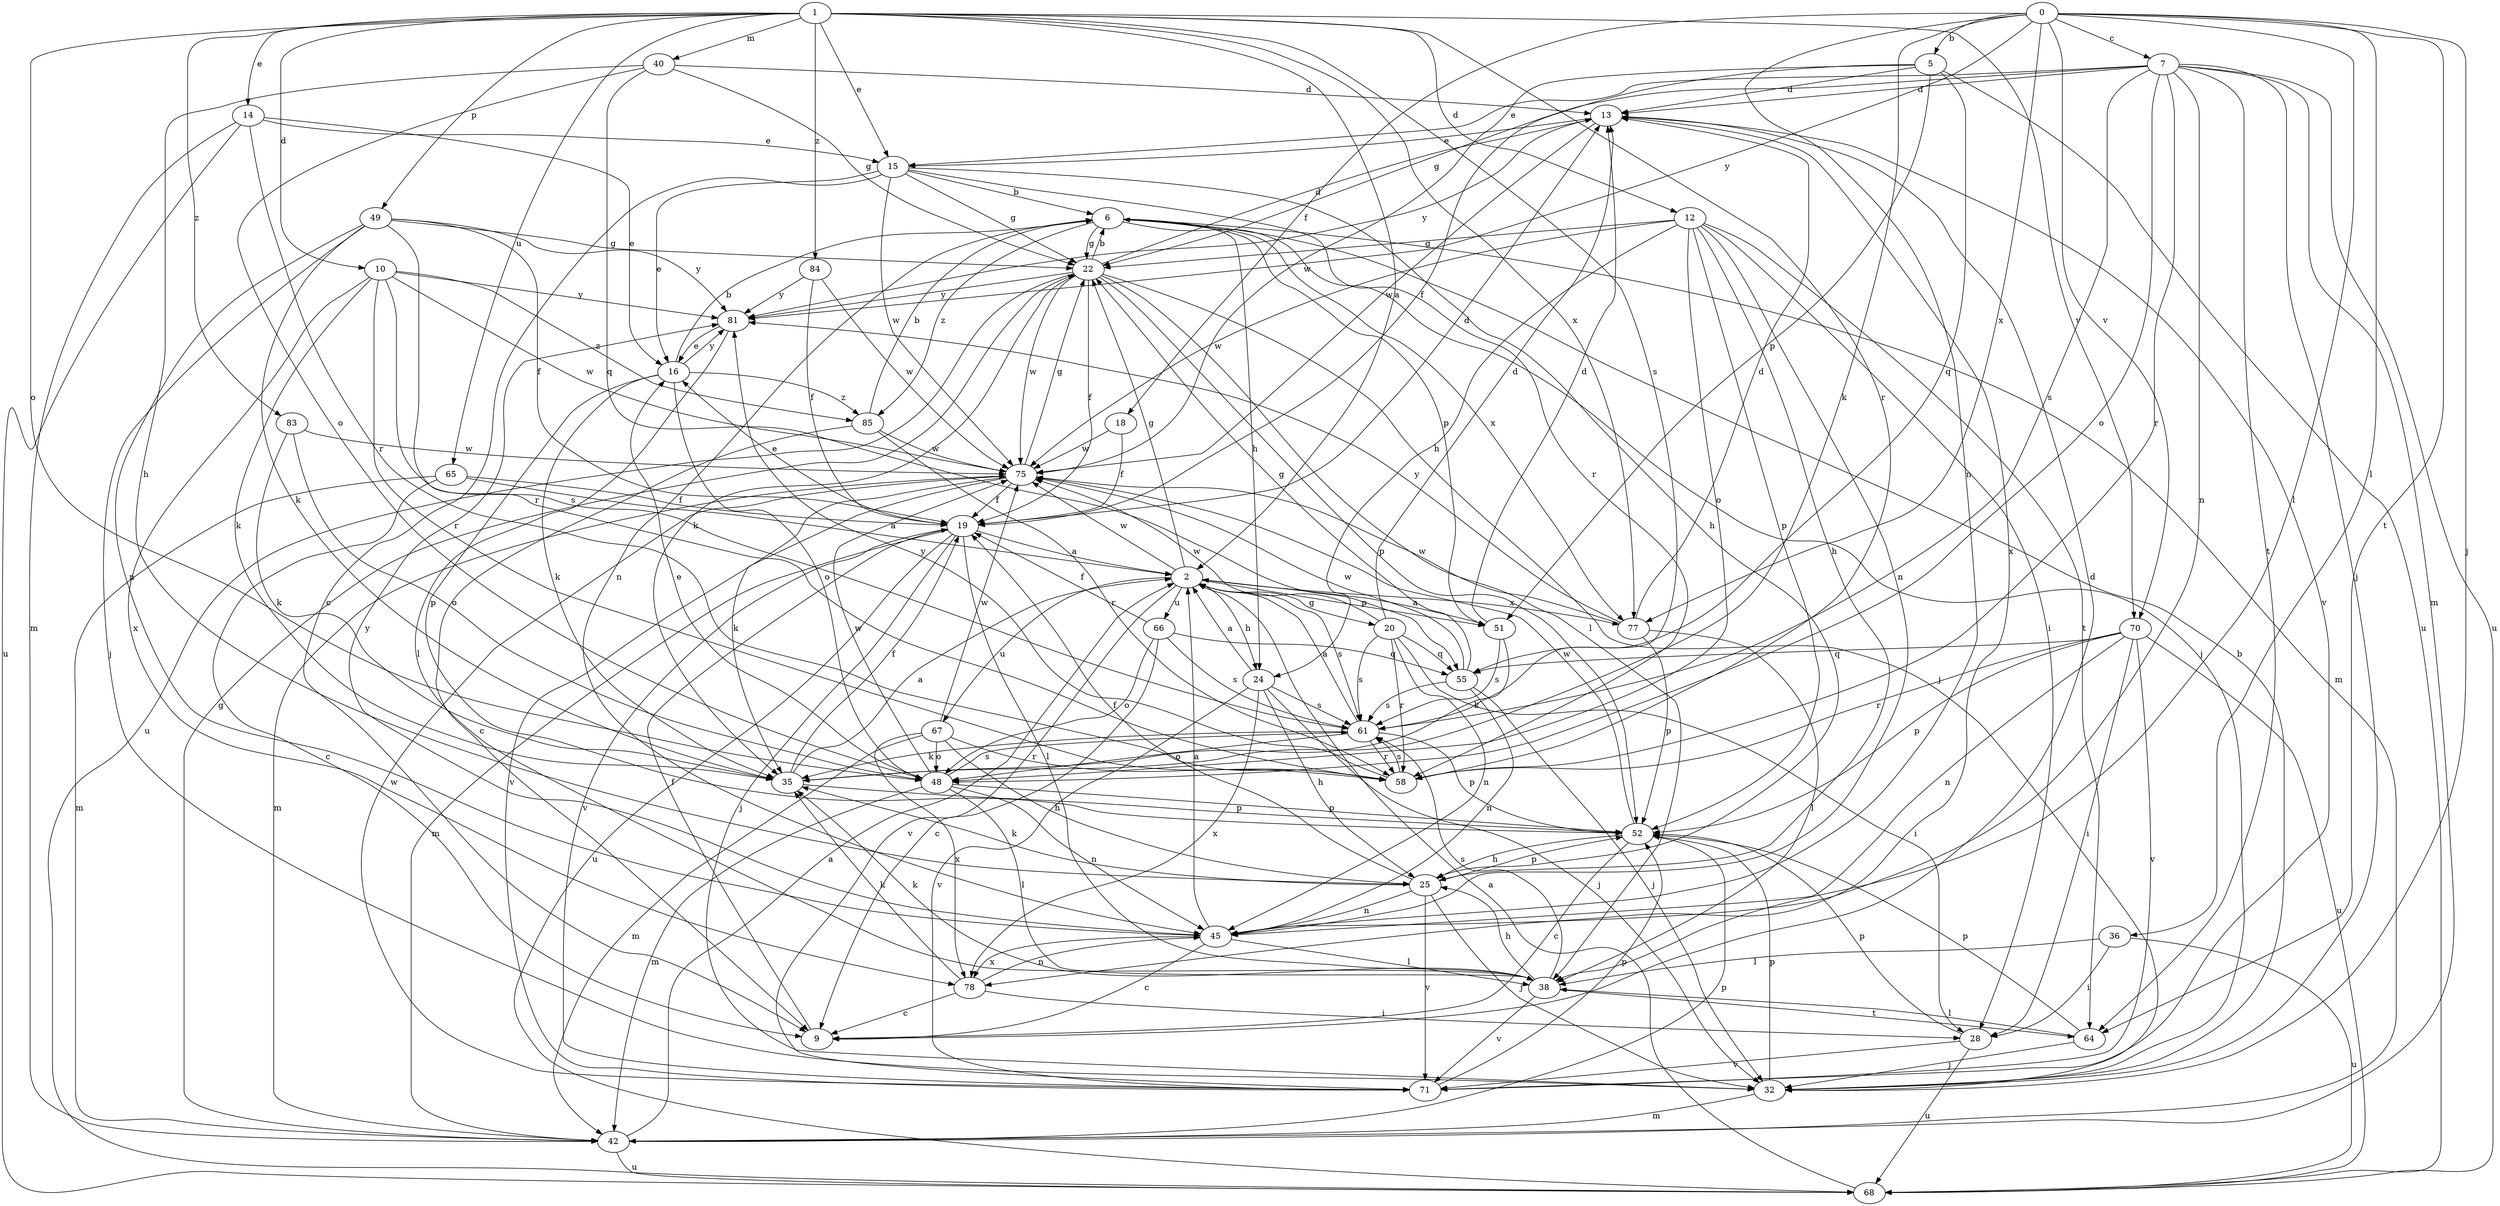 strict digraph  {
0;
1;
2;
5;
6;
7;
9;
10;
12;
13;
14;
15;
16;
18;
19;
20;
22;
24;
25;
28;
32;
35;
36;
38;
40;
42;
45;
48;
49;
51;
52;
55;
58;
61;
64;
65;
66;
67;
68;
70;
71;
75;
77;
78;
81;
83;
84;
85;
0 -> 5  [label=b];
0 -> 7  [label=c];
0 -> 18  [label=f];
0 -> 32  [label=j];
0 -> 35  [label=k];
0 -> 36  [label=l];
0 -> 38  [label=l];
0 -> 45  [label=n];
0 -> 64  [label=t];
0 -> 70  [label=v];
0 -> 77  [label=x];
0 -> 81  [label=y];
1 -> 2  [label=a];
1 -> 10  [label=d];
1 -> 12  [label=d];
1 -> 14  [label=e];
1 -> 15  [label=e];
1 -> 40  [label=m];
1 -> 48  [label=o];
1 -> 49  [label=p];
1 -> 58  [label=r];
1 -> 61  [label=s];
1 -> 65  [label=u];
1 -> 70  [label=v];
1 -> 77  [label=x];
1 -> 83  [label=z];
1 -> 84  [label=z];
2 -> 20  [label=g];
2 -> 22  [label=g];
2 -> 24  [label=h];
2 -> 51  [label=p];
2 -> 61  [label=s];
2 -> 66  [label=u];
2 -> 67  [label=u];
2 -> 71  [label=v];
2 -> 75  [label=w];
2 -> 77  [label=x];
5 -> 13  [label=d];
5 -> 19  [label=f];
5 -> 51  [label=p];
5 -> 55  [label=q];
5 -> 68  [label=u];
5 -> 75  [label=w];
6 -> 22  [label=g];
6 -> 24  [label=h];
6 -> 32  [label=j];
6 -> 42  [label=m];
6 -> 45  [label=n];
6 -> 51  [label=p];
6 -> 77  [label=x];
6 -> 85  [label=z];
7 -> 13  [label=d];
7 -> 15  [label=e];
7 -> 22  [label=g];
7 -> 32  [label=j];
7 -> 42  [label=m];
7 -> 45  [label=n];
7 -> 48  [label=o];
7 -> 58  [label=r];
7 -> 61  [label=s];
7 -> 64  [label=t];
7 -> 68  [label=u];
9 -> 13  [label=d];
9 -> 19  [label=f];
10 -> 35  [label=k];
10 -> 58  [label=r];
10 -> 61  [label=s];
10 -> 75  [label=w];
10 -> 78  [label=x];
10 -> 81  [label=y];
10 -> 85  [label=z];
12 -> 22  [label=g];
12 -> 24  [label=h];
12 -> 25  [label=h];
12 -> 28  [label=i];
12 -> 45  [label=n];
12 -> 48  [label=o];
12 -> 52  [label=p];
12 -> 64  [label=t];
12 -> 75  [label=w];
13 -> 15  [label=e];
13 -> 71  [label=v];
13 -> 75  [label=w];
13 -> 78  [label=x];
13 -> 81  [label=y];
14 -> 15  [label=e];
14 -> 16  [label=e];
14 -> 42  [label=m];
14 -> 58  [label=r];
14 -> 68  [label=u];
15 -> 6  [label=b];
15 -> 9  [label=c];
15 -> 16  [label=e];
15 -> 22  [label=g];
15 -> 25  [label=h];
15 -> 58  [label=r];
15 -> 75  [label=w];
16 -> 6  [label=b];
16 -> 35  [label=k];
16 -> 48  [label=o];
16 -> 52  [label=p];
16 -> 81  [label=y];
16 -> 85  [label=z];
18 -> 19  [label=f];
18 -> 75  [label=w];
19 -> 2  [label=a];
19 -> 13  [label=d];
19 -> 16  [label=e];
19 -> 32  [label=j];
19 -> 38  [label=l];
19 -> 42  [label=m];
19 -> 68  [label=u];
19 -> 71  [label=v];
20 -> 13  [label=d];
20 -> 28  [label=i];
20 -> 45  [label=n];
20 -> 55  [label=q];
20 -> 58  [label=r];
20 -> 61  [label=s];
20 -> 75  [label=w];
22 -> 6  [label=b];
22 -> 13  [label=d];
22 -> 19  [label=f];
22 -> 32  [label=j];
22 -> 35  [label=k];
22 -> 38  [label=l];
22 -> 52  [label=p];
22 -> 68  [label=u];
22 -> 75  [label=w];
22 -> 81  [label=y];
24 -> 2  [label=a];
24 -> 25  [label=h];
24 -> 32  [label=j];
24 -> 61  [label=s];
24 -> 71  [label=v];
24 -> 78  [label=x];
25 -> 19  [label=f];
25 -> 32  [label=j];
25 -> 35  [label=k];
25 -> 45  [label=n];
25 -> 52  [label=p];
25 -> 71  [label=v];
28 -> 52  [label=p];
28 -> 68  [label=u];
28 -> 71  [label=v];
32 -> 6  [label=b];
32 -> 42  [label=m];
32 -> 52  [label=p];
35 -> 2  [label=a];
35 -> 19  [label=f];
35 -> 52  [label=p];
36 -> 28  [label=i];
36 -> 38  [label=l];
36 -> 68  [label=u];
38 -> 25  [label=h];
38 -> 35  [label=k];
38 -> 61  [label=s];
38 -> 64  [label=t];
38 -> 71  [label=v];
40 -> 13  [label=d];
40 -> 22  [label=g];
40 -> 25  [label=h];
40 -> 48  [label=o];
40 -> 55  [label=q];
42 -> 2  [label=a];
42 -> 22  [label=g];
42 -> 52  [label=p];
42 -> 68  [label=u];
45 -> 2  [label=a];
45 -> 9  [label=c];
45 -> 38  [label=l];
45 -> 78  [label=x];
45 -> 81  [label=y];
48 -> 16  [label=e];
48 -> 38  [label=l];
48 -> 42  [label=m];
48 -> 45  [label=n];
48 -> 52  [label=p];
48 -> 61  [label=s];
48 -> 75  [label=w];
49 -> 19  [label=f];
49 -> 22  [label=g];
49 -> 32  [label=j];
49 -> 35  [label=k];
49 -> 45  [label=n];
49 -> 58  [label=r];
49 -> 81  [label=y];
51 -> 2  [label=a];
51 -> 13  [label=d];
51 -> 35  [label=k];
51 -> 61  [label=s];
52 -> 9  [label=c];
52 -> 25  [label=h];
52 -> 75  [label=w];
55 -> 22  [label=g];
55 -> 32  [label=j];
55 -> 45  [label=n];
55 -> 61  [label=s];
55 -> 75  [label=w];
58 -> 61  [label=s];
58 -> 81  [label=y];
61 -> 2  [label=a];
61 -> 35  [label=k];
61 -> 48  [label=o];
61 -> 52  [label=p];
61 -> 58  [label=r];
64 -> 32  [label=j];
64 -> 38  [label=l];
64 -> 52  [label=p];
65 -> 2  [label=a];
65 -> 9  [label=c];
65 -> 19  [label=f];
65 -> 42  [label=m];
66 -> 9  [label=c];
66 -> 19  [label=f];
66 -> 48  [label=o];
66 -> 55  [label=q];
66 -> 61  [label=s];
67 -> 25  [label=h];
67 -> 42  [label=m];
67 -> 48  [label=o];
67 -> 58  [label=r];
67 -> 75  [label=w];
67 -> 78  [label=x];
68 -> 2  [label=a];
70 -> 28  [label=i];
70 -> 45  [label=n];
70 -> 52  [label=p];
70 -> 55  [label=q];
70 -> 58  [label=r];
70 -> 68  [label=u];
70 -> 71  [label=v];
71 -> 52  [label=p];
71 -> 75  [label=w];
75 -> 19  [label=f];
75 -> 22  [label=g];
75 -> 35  [label=k];
75 -> 42  [label=m];
75 -> 71  [label=v];
77 -> 13  [label=d];
77 -> 38  [label=l];
77 -> 52  [label=p];
77 -> 75  [label=w];
77 -> 81  [label=y];
78 -> 9  [label=c];
78 -> 28  [label=i];
78 -> 35  [label=k];
78 -> 45  [label=n];
81 -> 16  [label=e];
81 -> 38  [label=l];
83 -> 35  [label=k];
83 -> 48  [label=o];
83 -> 75  [label=w];
84 -> 19  [label=f];
84 -> 75  [label=w];
84 -> 81  [label=y];
85 -> 6  [label=b];
85 -> 9  [label=c];
85 -> 58  [label=r];
85 -> 75  [label=w];
}
